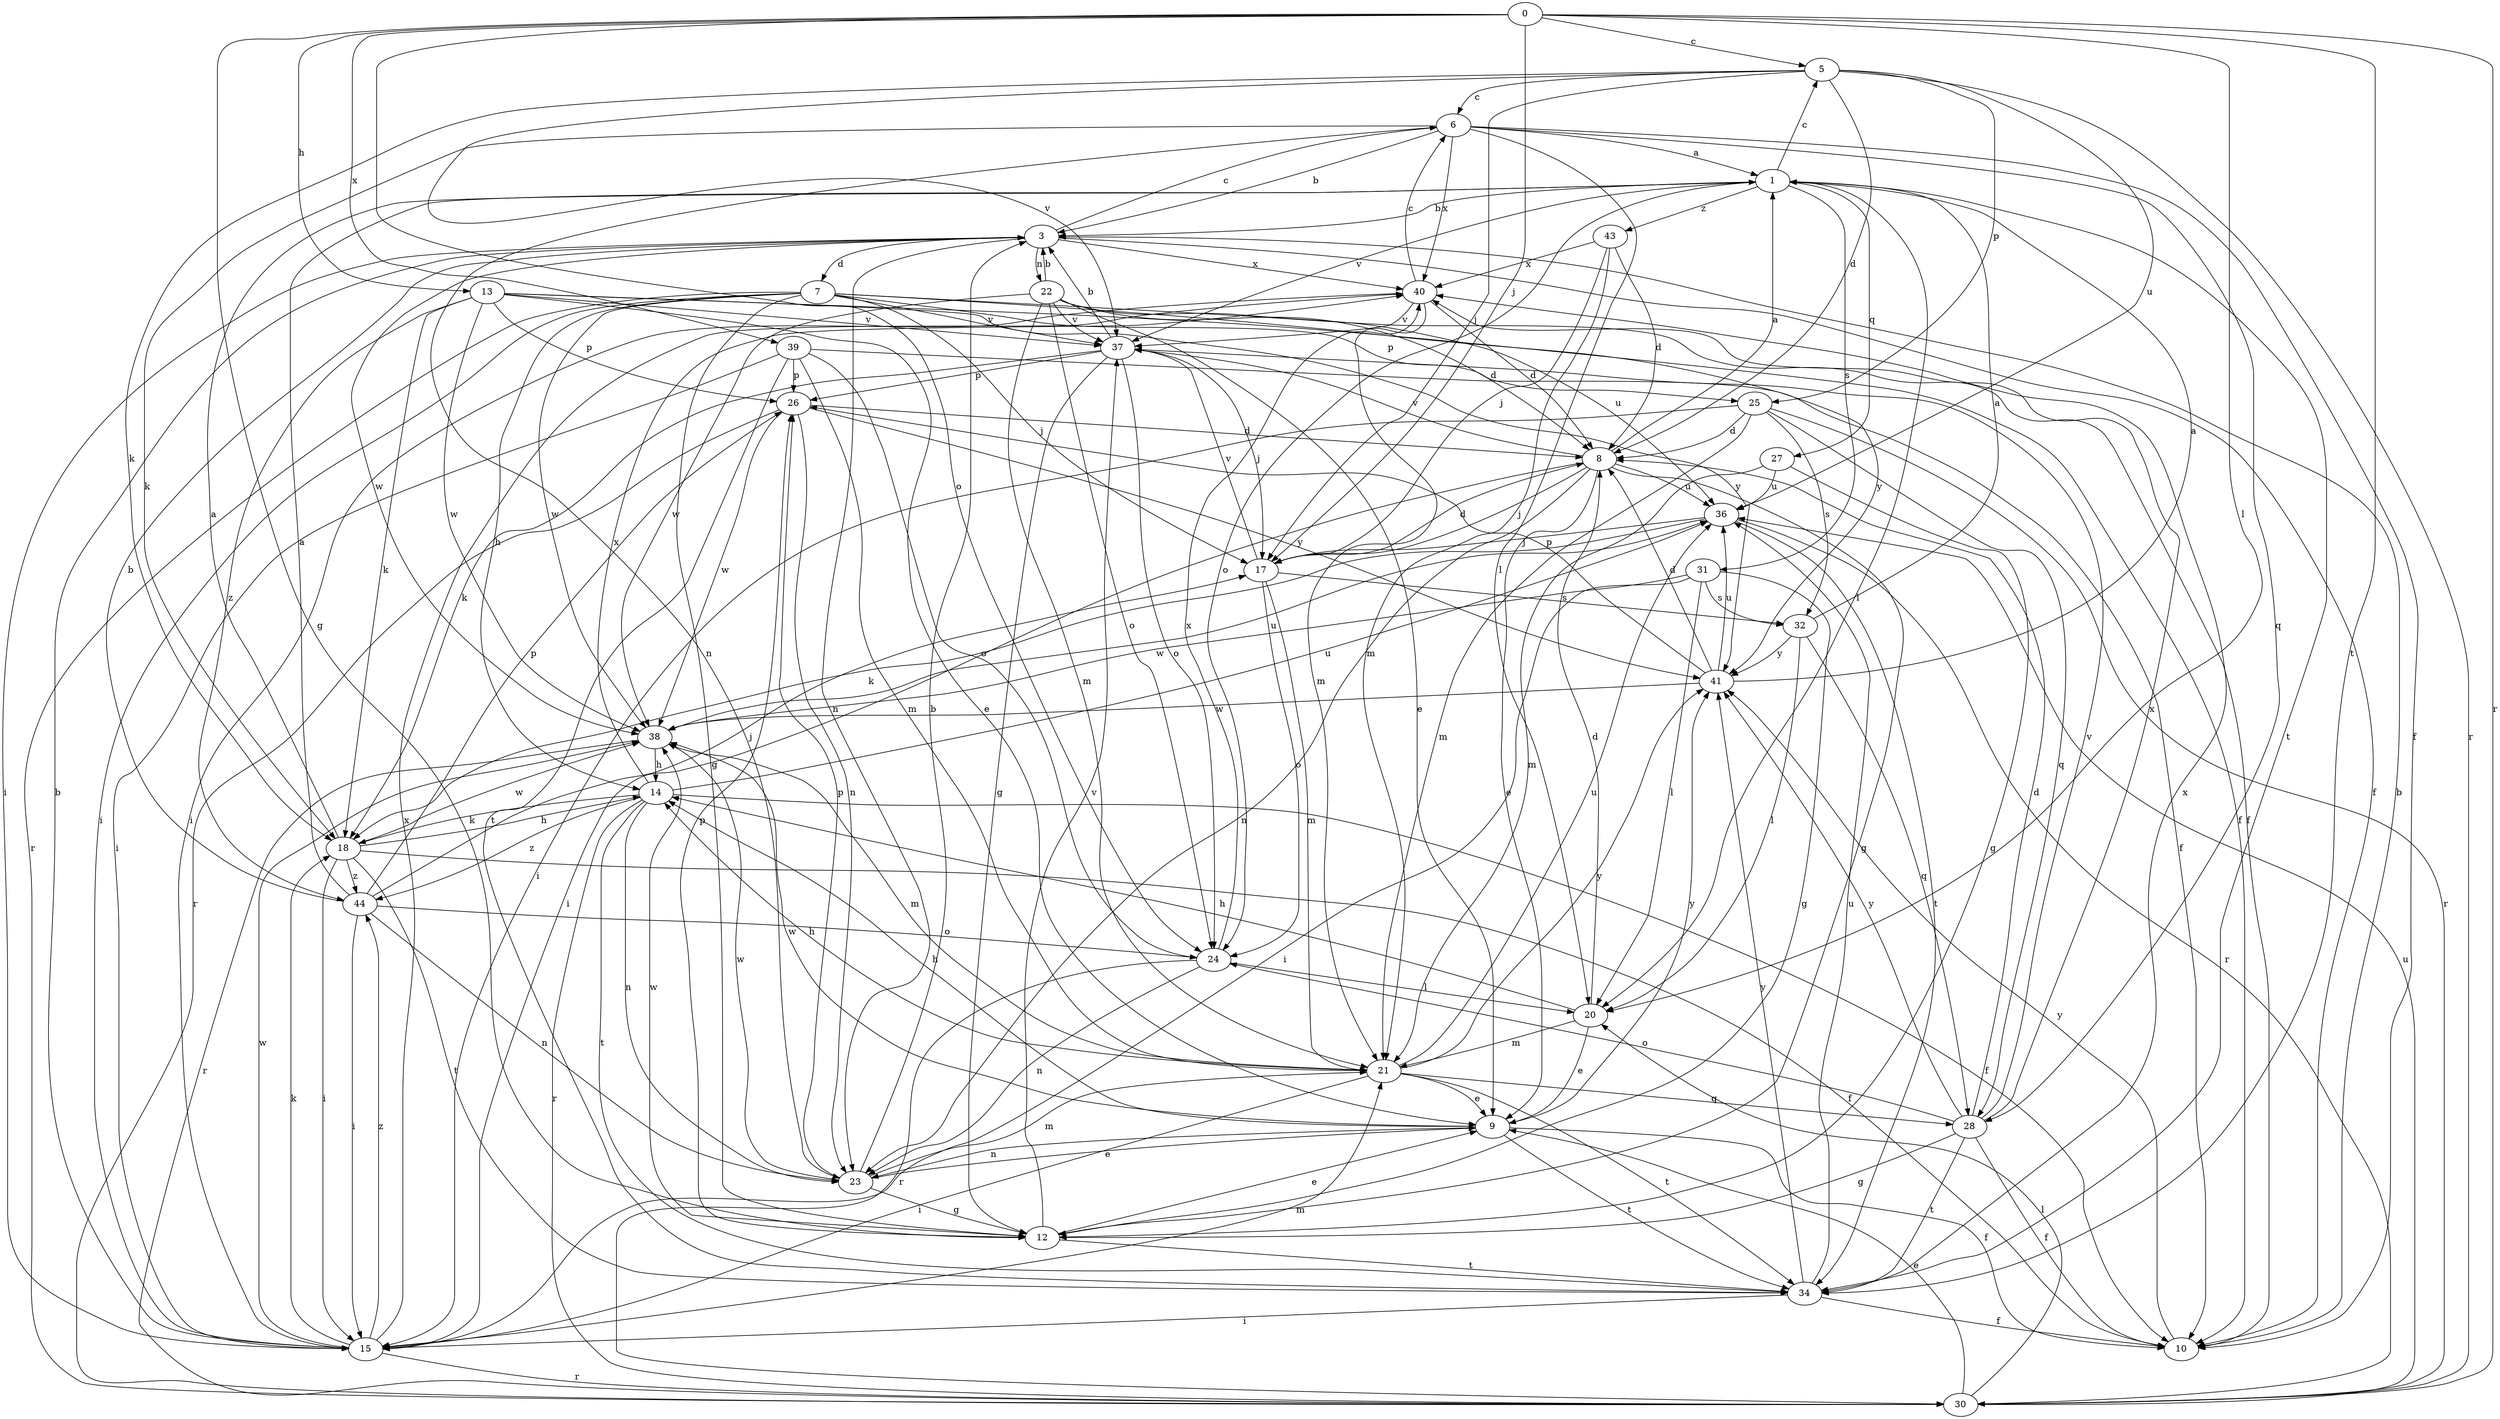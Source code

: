 strict digraph  {
0;
1;
3;
5;
6;
7;
8;
9;
10;
12;
13;
14;
15;
17;
18;
20;
21;
22;
23;
24;
25;
26;
27;
28;
30;
31;
32;
34;
36;
37;
38;
39;
40;
41;
43;
44;
0 -> 5  [label=c];
0 -> 12  [label=g];
0 -> 13  [label=h];
0 -> 17  [label=j];
0 -> 20  [label=l];
0 -> 24  [label=o];
0 -> 30  [label=r];
0 -> 34  [label=t];
0 -> 39  [label=x];
1 -> 3  [label=b];
1 -> 5  [label=c];
1 -> 20  [label=l];
1 -> 24  [label=o];
1 -> 27  [label=q];
1 -> 31  [label=s];
1 -> 34  [label=t];
1 -> 37  [label=v];
1 -> 43  [label=z];
3 -> 6  [label=c];
3 -> 7  [label=d];
3 -> 10  [label=f];
3 -> 15  [label=i];
3 -> 22  [label=n];
3 -> 23  [label=n];
3 -> 38  [label=w];
3 -> 40  [label=x];
5 -> 6  [label=c];
5 -> 8  [label=d];
5 -> 17  [label=j];
5 -> 18  [label=k];
5 -> 25  [label=p];
5 -> 30  [label=r];
5 -> 36  [label=u];
5 -> 37  [label=v];
6 -> 1  [label=a];
6 -> 3  [label=b];
6 -> 10  [label=f];
6 -> 18  [label=k];
6 -> 20  [label=l];
6 -> 23  [label=n];
6 -> 28  [label=q];
6 -> 40  [label=x];
7 -> 10  [label=f];
7 -> 12  [label=g];
7 -> 14  [label=h];
7 -> 15  [label=i];
7 -> 17  [label=j];
7 -> 25  [label=p];
7 -> 30  [label=r];
7 -> 37  [label=v];
7 -> 38  [label=w];
7 -> 41  [label=y];
8 -> 1  [label=a];
8 -> 9  [label=e];
8 -> 12  [label=g];
8 -> 15  [label=i];
8 -> 17  [label=j];
8 -> 23  [label=n];
8 -> 36  [label=u];
8 -> 37  [label=v];
9 -> 10  [label=f];
9 -> 14  [label=h];
9 -> 23  [label=n];
9 -> 34  [label=t];
9 -> 38  [label=w];
9 -> 41  [label=y];
10 -> 3  [label=b];
10 -> 41  [label=y];
12 -> 9  [label=e];
12 -> 26  [label=p];
12 -> 34  [label=t];
12 -> 37  [label=v];
12 -> 38  [label=w];
13 -> 9  [label=e];
13 -> 10  [label=f];
13 -> 18  [label=k];
13 -> 26  [label=p];
13 -> 37  [label=v];
13 -> 38  [label=w];
13 -> 41  [label=y];
13 -> 44  [label=z];
14 -> 10  [label=f];
14 -> 18  [label=k];
14 -> 23  [label=n];
14 -> 30  [label=r];
14 -> 34  [label=t];
14 -> 36  [label=u];
14 -> 40  [label=x];
14 -> 44  [label=z];
15 -> 3  [label=b];
15 -> 18  [label=k];
15 -> 21  [label=m];
15 -> 30  [label=r];
15 -> 38  [label=w];
15 -> 40  [label=x];
15 -> 44  [label=z];
17 -> 8  [label=d];
17 -> 21  [label=m];
17 -> 24  [label=o];
17 -> 32  [label=s];
17 -> 37  [label=v];
18 -> 1  [label=a];
18 -> 10  [label=f];
18 -> 14  [label=h];
18 -> 15  [label=i];
18 -> 34  [label=t];
18 -> 38  [label=w];
18 -> 44  [label=z];
20 -> 8  [label=d];
20 -> 9  [label=e];
20 -> 14  [label=h];
20 -> 21  [label=m];
21 -> 9  [label=e];
21 -> 14  [label=h];
21 -> 15  [label=i];
21 -> 28  [label=q];
21 -> 34  [label=t];
21 -> 36  [label=u];
21 -> 41  [label=y];
22 -> 3  [label=b];
22 -> 8  [label=d];
22 -> 9  [label=e];
22 -> 21  [label=m];
22 -> 24  [label=o];
22 -> 36  [label=u];
22 -> 37  [label=v];
22 -> 38  [label=w];
23 -> 3  [label=b];
23 -> 9  [label=e];
23 -> 12  [label=g];
23 -> 21  [label=m];
23 -> 26  [label=p];
23 -> 38  [label=w];
24 -> 20  [label=l];
24 -> 23  [label=n];
24 -> 30  [label=r];
24 -> 40  [label=x];
25 -> 8  [label=d];
25 -> 15  [label=i];
25 -> 21  [label=m];
25 -> 28  [label=q];
25 -> 30  [label=r];
25 -> 32  [label=s];
26 -> 8  [label=d];
26 -> 23  [label=n];
26 -> 30  [label=r];
26 -> 38  [label=w];
26 -> 41  [label=y];
27 -> 12  [label=g];
27 -> 21  [label=m];
27 -> 36  [label=u];
28 -> 8  [label=d];
28 -> 10  [label=f];
28 -> 12  [label=g];
28 -> 24  [label=o];
28 -> 34  [label=t];
28 -> 37  [label=v];
28 -> 40  [label=x];
28 -> 41  [label=y];
30 -> 9  [label=e];
30 -> 20  [label=l];
30 -> 36  [label=u];
31 -> 12  [label=g];
31 -> 15  [label=i];
31 -> 20  [label=l];
31 -> 32  [label=s];
31 -> 38  [label=w];
32 -> 1  [label=a];
32 -> 20  [label=l];
32 -> 28  [label=q];
32 -> 41  [label=y];
34 -> 10  [label=f];
34 -> 15  [label=i];
34 -> 36  [label=u];
34 -> 40  [label=x];
34 -> 41  [label=y];
36 -> 17  [label=j];
36 -> 18  [label=k];
36 -> 30  [label=r];
36 -> 34  [label=t];
37 -> 3  [label=b];
37 -> 12  [label=g];
37 -> 17  [label=j];
37 -> 18  [label=k];
37 -> 24  [label=o];
37 -> 26  [label=p];
38 -> 14  [label=h];
38 -> 21  [label=m];
38 -> 30  [label=r];
38 -> 36  [label=u];
39 -> 10  [label=f];
39 -> 15  [label=i];
39 -> 21  [label=m];
39 -> 24  [label=o];
39 -> 26  [label=p];
39 -> 34  [label=t];
40 -> 6  [label=c];
40 -> 8  [label=d];
40 -> 15  [label=i];
40 -> 21  [label=m];
40 -> 37  [label=v];
41 -> 1  [label=a];
41 -> 8  [label=d];
41 -> 26  [label=p];
41 -> 36  [label=u];
41 -> 38  [label=w];
43 -> 8  [label=d];
43 -> 17  [label=j];
43 -> 21  [label=m];
43 -> 40  [label=x];
44 -> 1  [label=a];
44 -> 3  [label=b];
44 -> 15  [label=i];
44 -> 17  [label=j];
44 -> 23  [label=n];
44 -> 24  [label=o];
44 -> 26  [label=p];
}
